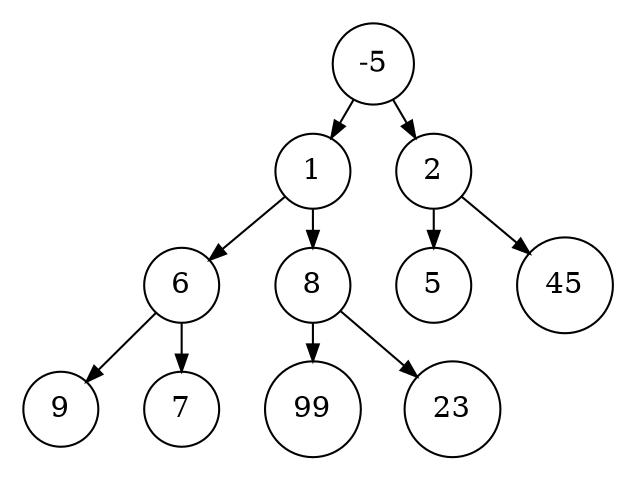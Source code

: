 
    digraph G {
    nodesep=0.3;
    ranksep=0.2;
    margin=0.1;
    node [shape=circle];
    edge [arrowsize=0.8];
    1 -> 2[side=left];
1 -> 3;
2 -> 4[side=left];
2 -> 5;
3 -> 6[side=left];
3 -> 7;
4 -> 8[side=left];
4 -> 9;
5 -> 10[side=left];
5 -> 11;
1[label="-5"]
2[label="1"]
3[label="2"]
4[label="6"]
5[label="8"]
6[label="5"]
7[label="45"]
8[label="9"]
9[label="7"]
10[label="99"]
11[label="23"]}